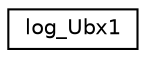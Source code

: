 digraph "Graphical Class Hierarchy"
{
 // INTERACTIVE_SVG=YES
  edge [fontname="Helvetica",fontsize="10",labelfontname="Helvetica",labelfontsize="10"];
  node [fontname="Helvetica",fontsize="10",shape=record];
  rankdir="LR";
  Node1 [label="log_Ubx1",height=0.2,width=0.4,color="black", fillcolor="white", style="filled",URL="$structlog__Ubx1.html"];
}

